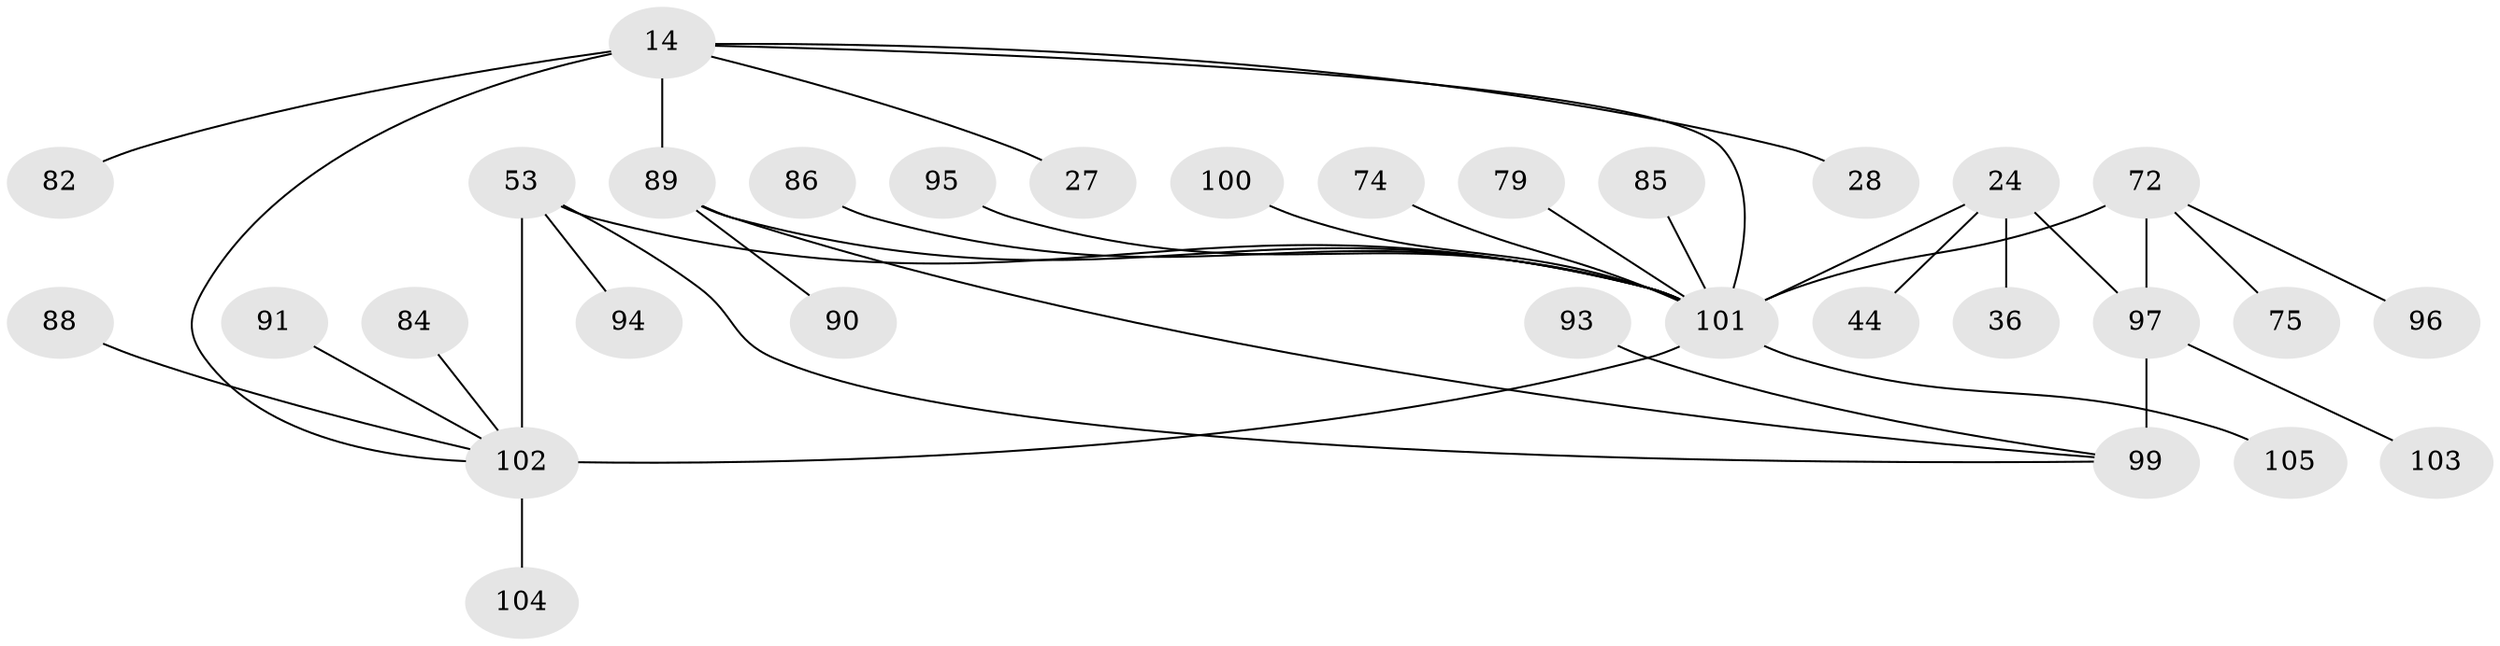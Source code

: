 // original degree distribution, {8: 0.047619047619047616, 7: 0.08571428571428572, 12: 0.02857142857142857, 5: 0.009523809523809525, 6: 0.0380952380952381, 10: 0.009523809523809525, 4: 0.009523809523809525, 9: 0.009523809523809525, 3: 0.047619047619047616, 1: 0.5714285714285714, 2: 0.14285714285714285}
// Generated by graph-tools (version 1.1) at 2025/57/03/04/25 21:57:35]
// undirected, 31 vertices, 36 edges
graph export_dot {
graph [start="1"]
  node [color=gray90,style=filled];
  14 [super="+12"];
  24 [super="+21"];
  27;
  28;
  36;
  44;
  53 [super="+19"];
  72 [super="+5+47"];
  74;
  75;
  79;
  82;
  84;
  85;
  86;
  88;
  89 [super="+48"];
  90;
  91;
  93;
  94 [super="+73"];
  95 [super="+39"];
  96;
  97 [super="+29+9+38+55+87"];
  99 [super="+64+69"];
  100 [super="+83"];
  101 [super="+57+42+81+34+56+70+76+78+92+80+49+63+68"];
  102 [super="+98+41+52+54+61+77"];
  103;
  104 [super="+65"];
  105;
  14 -- 28;
  14 -- 82;
  14 -- 27;
  14 -- 102;
  14 -- 101 [weight=4];
  14 -- 89 [weight=6];
  24 -- 36;
  24 -- 44;
  24 -- 97;
  24 -- 101 [weight=6];
  53 -- 99;
  53 -- 101;
  53 -- 102 [weight=6];
  53 -- 94;
  72 -- 96;
  72 -- 75;
  72 -- 101 [weight=6];
  72 -- 97 [weight=2];
  74 -- 101;
  79 -- 101;
  84 -- 102;
  85 -- 101;
  86 -- 101;
  88 -- 102;
  89 -- 99;
  89 -- 101;
  89 -- 90;
  91 -- 102;
  93 -- 99;
  95 -- 101;
  97 -- 103;
  97 -- 99 [weight=6];
  100 -- 101;
  101 -- 102 [weight=5];
  101 -- 105;
  102 -- 104;
}
